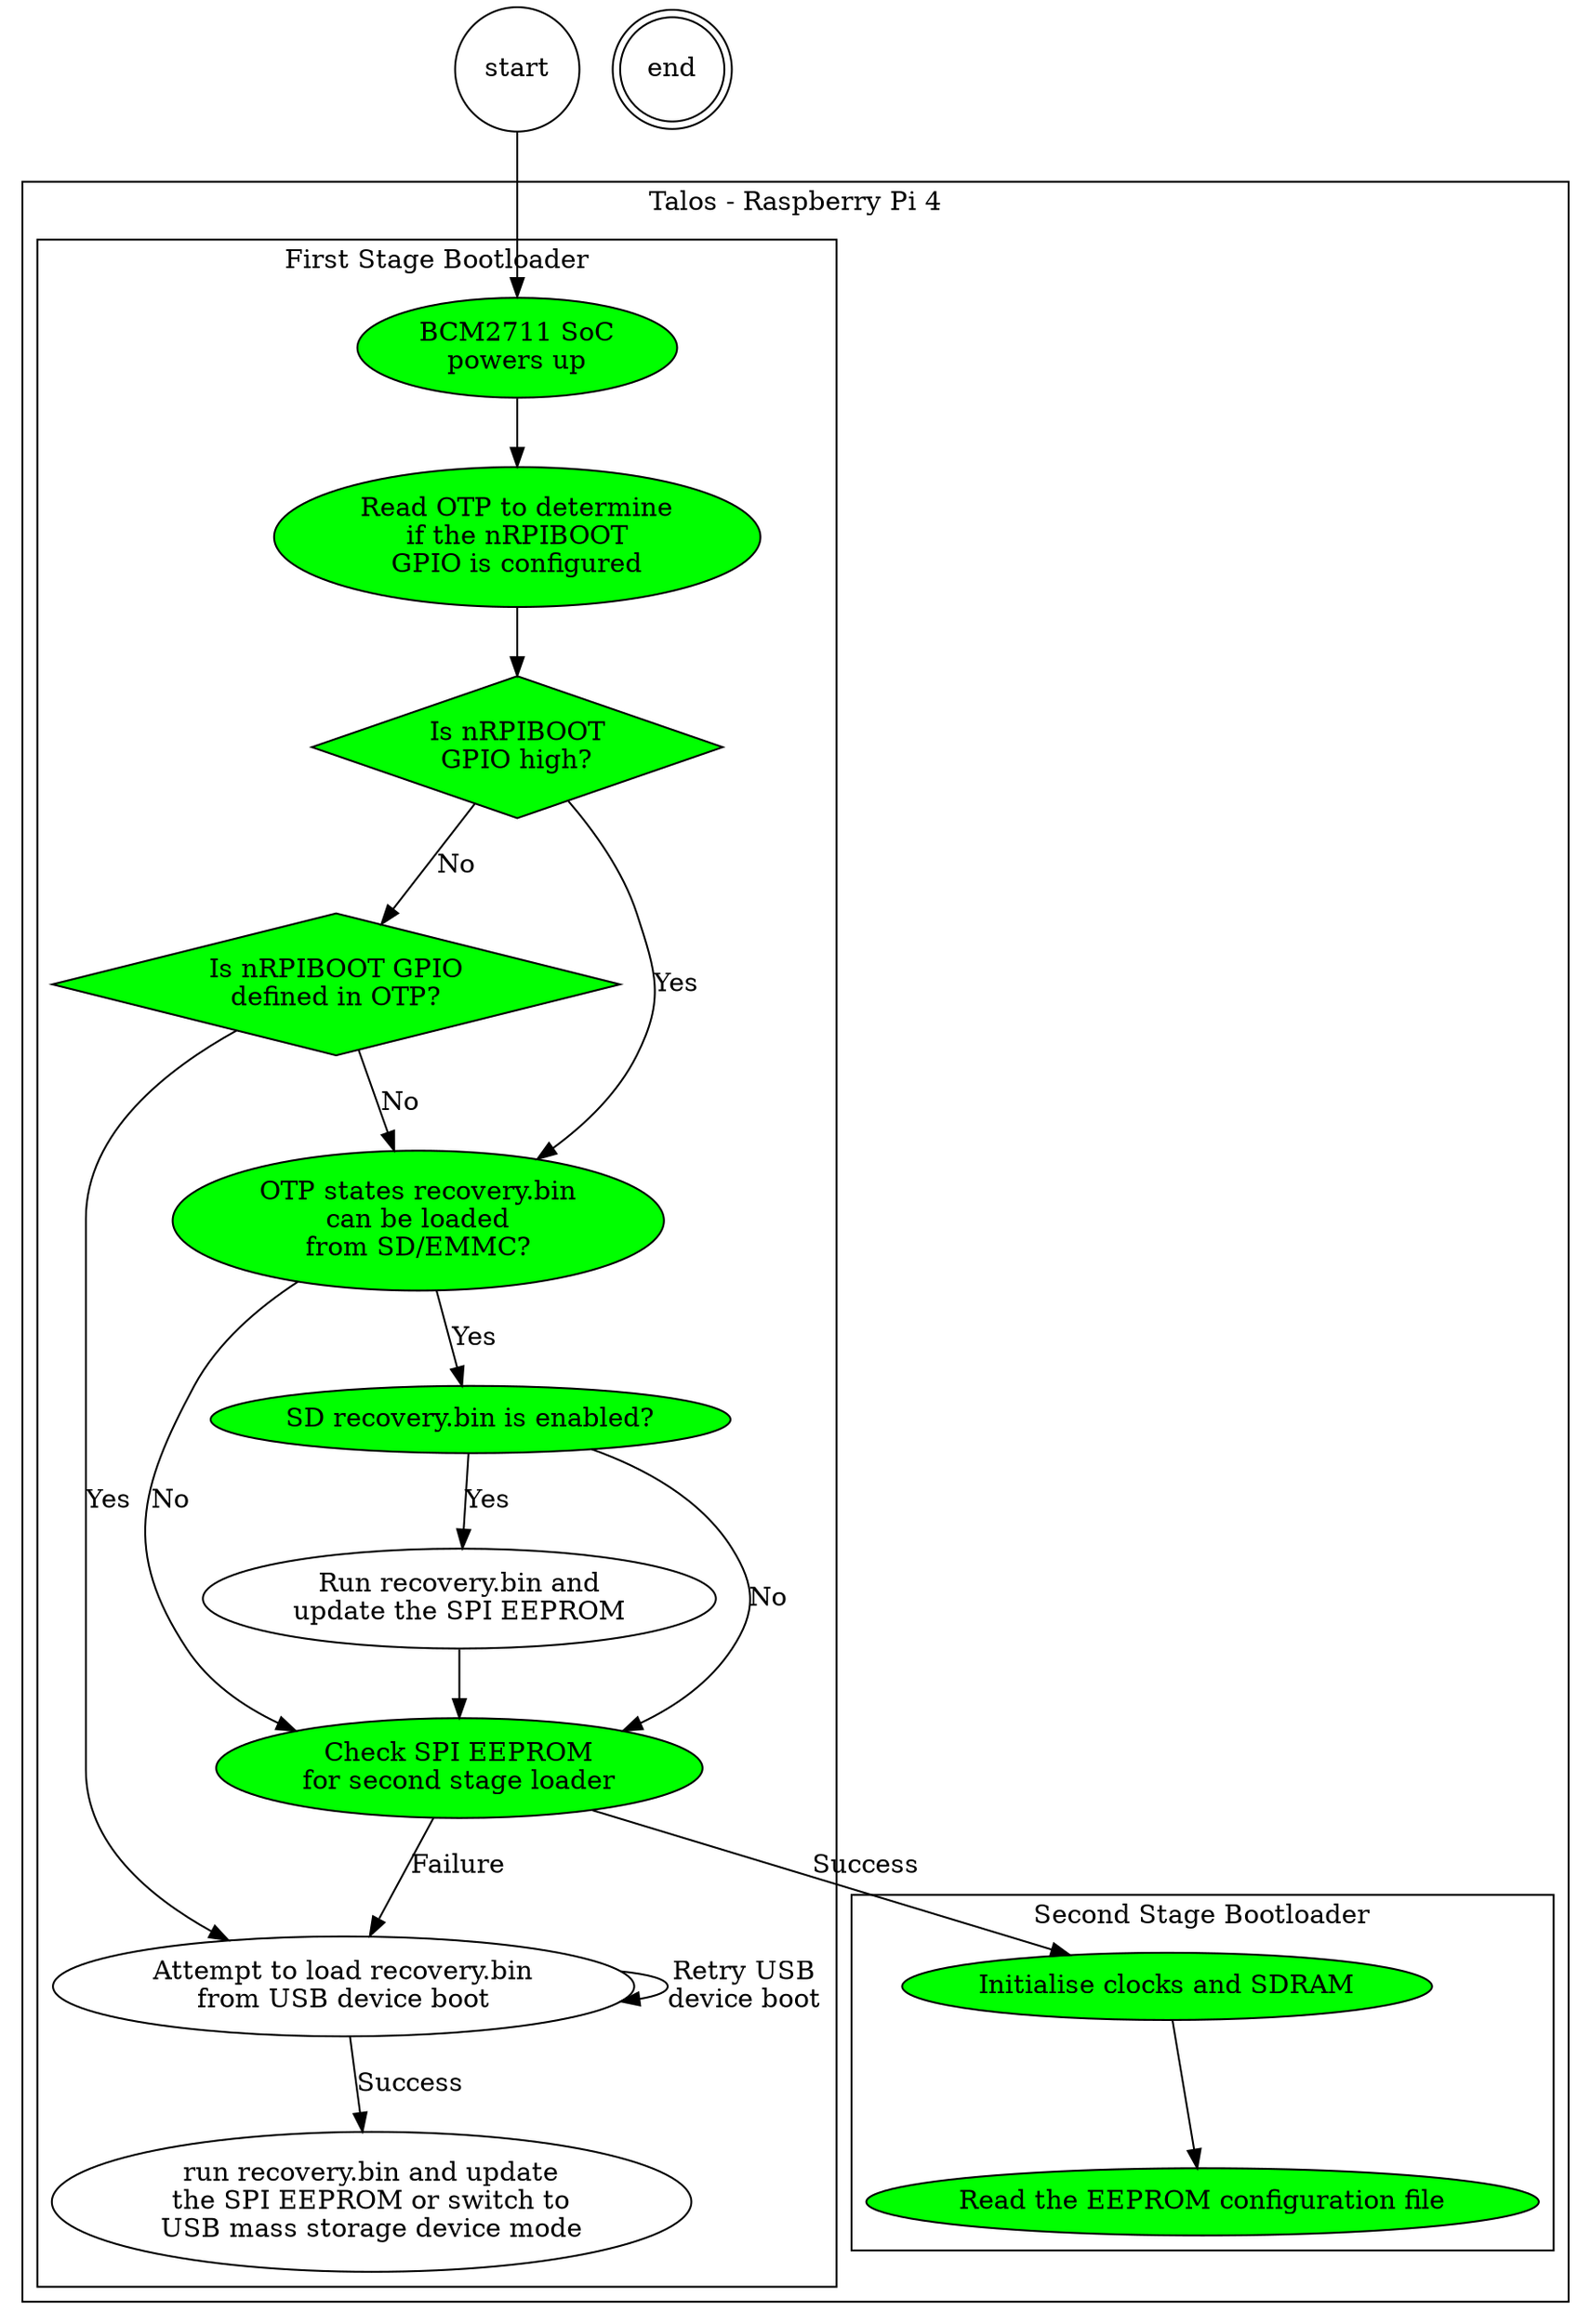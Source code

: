 digraph G {
  start[shape=circle]
  end[shape=doublecircle]

  "soc_powerup"[label="BCM2711 SoC\npowers up" style="filled" fillcolor=green]
  "read_otp"[label="Read OTP to determine\nif the nRPIBOOT\nGPIO is configured" style="filled" fillcolor=green]
  "is_nRPIBOOT_high"[shape="diamond" label="Is nRPIBOOT\nGPIO high?" style="filled" fillcolor=green]
  "nRPIBOOT_GPIO_not_defined"[shape="diamond" label="Is nRPIBOOT GPIO\ndefined in OTP?" style="filled" fillcolor=green]
  "check_otp"[label="OTP states recovery.bin\ncan be loaded\nfrom SD/EMMC?" style="filled" fillcolor=green]
  "if_sd_recovery_bin"[label="SD recovery.bin is enabled?" style="filled" fillcolor=green]
  "run_recovery_bin"[label="Run recovery.bin and\nupdate the SPI EEPROM"]
  "check_spi_eeprom"[label="Check SPI EEPROM\nfor second stage loader" style="filled" fillcolor=green]
  "recovery_from_usb"[label="Attempt to load recovery.bin\nfrom USB device boot"]
  "recovery_from_usb_success"[label="run recovery.bin and update\nthe SPI EEPROM or switch to\nUSB mass storage device mode"]

  "init_clocks"[label="Initialise clocks and SDRAM" style="filled" fillcolor=green]
  "read_eeprom"[label="Read the EEPROM configuration file" style="filled" fillcolor=green]
  
  subgraph cluster_talos_pi_4 {
    label = "Talos - Raspberry Pi 4";
    
    subgraph cluster_first_bl {
      label = "First Stage Bootloader";
      
      soc_powerup->read_otp
      read_otp->is_nRPIBOOT_high

      is_nRPIBOOT_high->check_otp[label=Yes]
      is_nRPIBOOT_high->nRPIBOOT_GPIO_not_defined[label=No]

      nRPIBOOT_GPIO_not_defined->check_otp[label=No]
      nRPIBOOT_GPIO_not_defined->recovery_from_usb[label=Yes]

      check_otp->if_sd_recovery_bin[label=Yes]
      check_otp->check_spi_eeprom[label=No]

      if_sd_recovery_bin->run_recovery_bin[label=Yes]
      if_sd_recovery_bin->check_spi_eeprom[label=No]

      run_recovery_bin->check_spi_eeprom
      check_spi_eeprom->recovery_from_usb[label=Failure]

      recovery_from_usb->recovery_from_usb_success[label=Success]
      recovery_from_usb->recovery_from_usb[label="Retry USB\ndevice boot"]
    }

    subgraph cluster_second_bl {
      label = "Second Stage Bootloader";
      init_clocks->read_eeprom
    }

    check_spi_eeprom->init_clocks[label=Success]
  }

  subgraph cluster_sidero_pi_4 {
    label = "Sidero - Raspberry Pi 4";

    subgraph cluster_tftp {
      label = "TFTP";
    }

    subgraph cluster_http {
      label = "HTTP";
    }
  }

  start->soc_powerup
}
